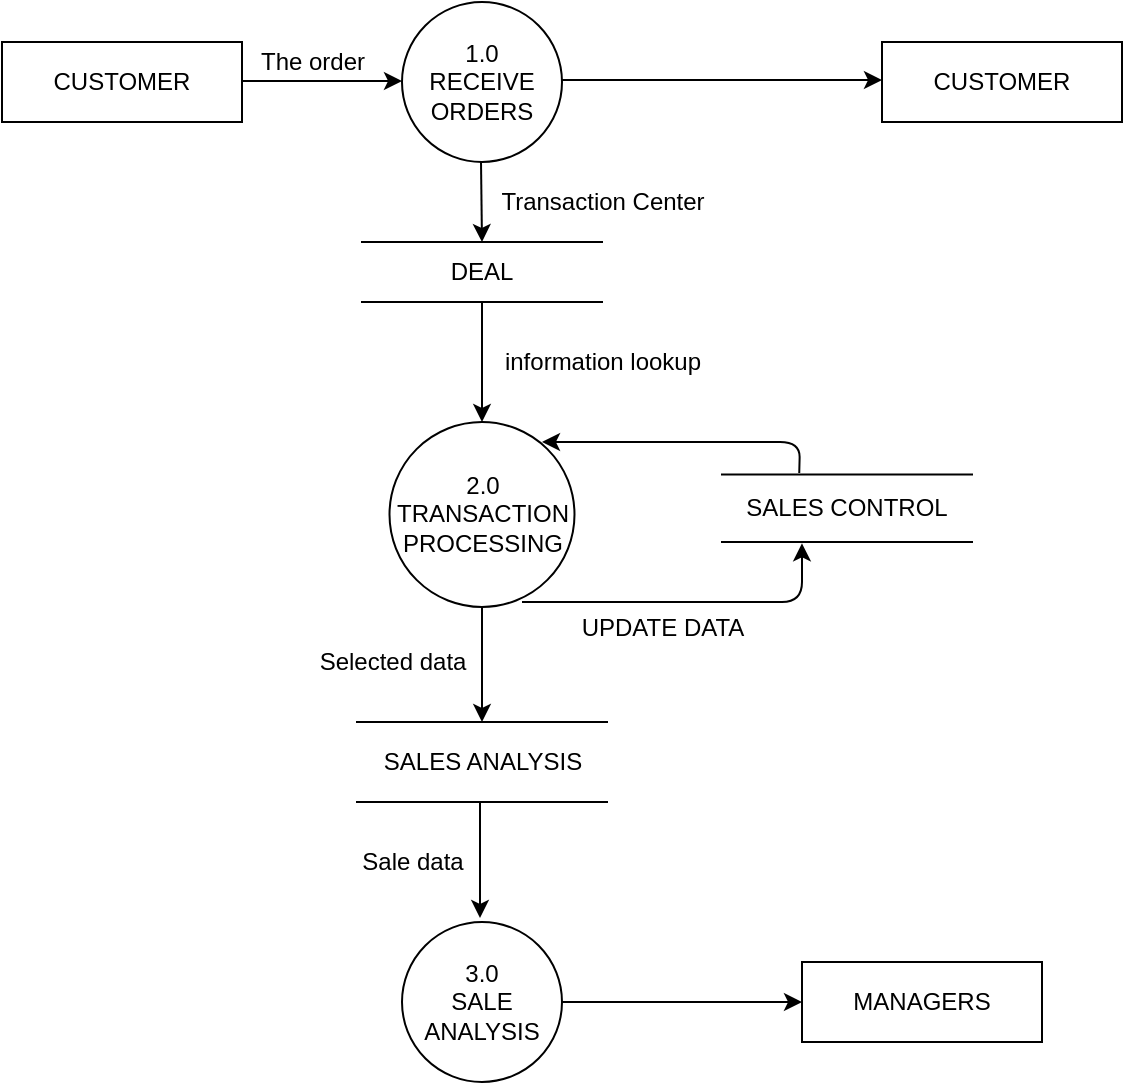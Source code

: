 <mxfile version="14.8.4" type="google"><diagram id="1D5mXrDJQ6PniYj_RR1-" name="Page-1"><mxGraphModel dx="1022" dy="468" grid="1" gridSize="10" guides="1" tooltips="1" connect="1" arrows="1" fold="1" page="1" pageScale="1" pageWidth="827" pageHeight="1169" math="0" shadow="0"><root><mxCell id="0"/><mxCell id="1" parent="0"/><mxCell id="-VgOxEZThbNCf89XqnIE-1" value="&lt;span&gt;CUSTOMER&lt;/span&gt;" style="rounded=0;whiteSpace=wrap;html=1;" parent="1" vertex="1"><mxGeometry x="80" y="80" width="120" height="40" as="geometry"/></mxCell><mxCell id="-VgOxEZThbNCf89XqnIE-2" value="" style="endArrow=classic;html=1;" parent="1" edge="1"><mxGeometry width="50" height="50" relative="1" as="geometry"><mxPoint x="200" y="99.5" as="sourcePoint"/><mxPoint x="280" y="99.5" as="targetPoint"/></mxGeometry></mxCell><mxCell id="-VgOxEZThbNCf89XqnIE-3" value="The order" style="text;html=1;align=center;verticalAlign=middle;resizable=0;points=[];autosize=1;strokeColor=none;" parent="1" vertex="1"><mxGeometry x="200" y="80" width="70" height="20" as="geometry"/></mxCell><mxCell id="-VgOxEZThbNCf89XqnIE-4" value="1.0&lt;br&gt;RECEIVE ORDERS" style="ellipse;whiteSpace=wrap;html=1;aspect=fixed;" parent="1" vertex="1"><mxGeometry x="280" y="60" width="80" height="80" as="geometry"/></mxCell><mxCell id="-VgOxEZThbNCf89XqnIE-5" value="" style="endArrow=classic;html=1;" parent="1" edge="1"><mxGeometry width="50" height="50" relative="1" as="geometry"><mxPoint x="360" y="99" as="sourcePoint"/><mxPoint x="520" y="99" as="targetPoint"/></mxGeometry></mxCell><mxCell id="-VgOxEZThbNCf89XqnIE-6" value="&lt;span&gt;CUSTOMER&lt;/span&gt;" style="rounded=0;whiteSpace=wrap;html=1;" parent="1" vertex="1"><mxGeometry x="520" y="80" width="120" height="40" as="geometry"/></mxCell><mxCell id="-VgOxEZThbNCf89XqnIE-7" value="" style="endArrow=classic;html=1;" parent="1" edge="1"><mxGeometry width="50" height="50" relative="1" as="geometry"><mxPoint x="319.5" y="140" as="sourcePoint"/><mxPoint x="320" y="180" as="targetPoint"/></mxGeometry></mxCell><mxCell id="-VgOxEZThbNCf89XqnIE-9" value="DEAL" style="shape=partialRectangle;whiteSpace=wrap;html=1;left=0;right=0;fillColor=none;" parent="1" vertex="1"><mxGeometry x="260" y="180" width="120" height="30" as="geometry"/></mxCell><mxCell id="-VgOxEZThbNCf89XqnIE-10" value="Transaction Center" style="text;html=1;align=center;verticalAlign=middle;resizable=0;points=[];autosize=1;strokeColor=none;" parent="1" vertex="1"><mxGeometry x="320" y="150" width="120" height="20" as="geometry"/></mxCell><mxCell id="-VgOxEZThbNCf89XqnIE-14" value="information lookup" style="text;html=1;align=center;verticalAlign=middle;resizable=0;points=[];autosize=1;strokeColor=none;" parent="1" vertex="1"><mxGeometry x="325" y="230" width="110" height="20" as="geometry"/></mxCell><mxCell id="-VgOxEZThbNCf89XqnIE-15" value="2.0&lt;br&gt;TRANSACTION PROCESSING" style="ellipse;whiteSpace=wrap;html=1;aspect=fixed;" parent="1" vertex="1"><mxGeometry x="273.75" y="270" width="92.5" height="92.5" as="geometry"/></mxCell><mxCell id="-VgOxEZThbNCf89XqnIE-18" value="Selected data" style="text;html=1;align=center;verticalAlign=middle;resizable=0;points=[];autosize=1;strokeColor=none;" parent="1" vertex="1"><mxGeometry x="230" y="380" width="90" height="20" as="geometry"/></mxCell><mxCell id="-VgOxEZThbNCf89XqnIE-19" value="SALES ANALYSIS" style="shape=partialRectangle;whiteSpace=wrap;html=1;left=0;right=0;fillColor=none;" parent="1" vertex="1"><mxGeometry x="257.5" y="420" width="125" height="40" as="geometry"/></mxCell><mxCell id="-VgOxEZThbNCf89XqnIE-22" value="" style="endArrow=classic;html=1;" parent="1" edge="1"><mxGeometry width="50" height="50" relative="1" as="geometry"><mxPoint x="320" y="210" as="sourcePoint"/><mxPoint x="320" y="270" as="targetPoint"/></mxGeometry></mxCell><mxCell id="-VgOxEZThbNCf89XqnIE-23" value="" style="endArrow=classic;html=1;" parent="1" edge="1"><mxGeometry width="50" height="50" relative="1" as="geometry"><mxPoint x="320" y="362.5" as="sourcePoint"/><mxPoint x="320" y="420" as="targetPoint"/></mxGeometry></mxCell><mxCell id="-VgOxEZThbNCf89XqnIE-24" value="" style="endArrow=classic;html=1;" parent="1" edge="1"><mxGeometry width="50" height="50" relative="1" as="geometry"><mxPoint x="319" y="460" as="sourcePoint"/><mxPoint x="319" y="518" as="targetPoint"/></mxGeometry></mxCell><mxCell id="-VgOxEZThbNCf89XqnIE-25" value="Sale data" style="text;html=1;align=center;verticalAlign=middle;resizable=0;points=[];autosize=1;strokeColor=none;" parent="1" vertex="1"><mxGeometry x="250" y="480" width="70" height="20" as="geometry"/></mxCell><mxCell id="-VgOxEZThbNCf89XqnIE-26" value="3.0&lt;br&gt;SALE ANALYSIS" style="ellipse;whiteSpace=wrap;html=1;aspect=fixed;" parent="1" vertex="1"><mxGeometry x="280" y="520" width="80" height="80" as="geometry"/></mxCell><mxCell id="-VgOxEZThbNCf89XqnIE-27" value="" style="endArrow=classic;html=1;exitX=1;exitY=0.5;exitDx=0;exitDy=0;" parent="1" source="-VgOxEZThbNCf89XqnIE-26" edge="1"><mxGeometry width="50" height="50" relative="1" as="geometry"><mxPoint x="390" y="610" as="sourcePoint"/><mxPoint x="480" y="560" as="targetPoint"/></mxGeometry></mxCell><mxCell id="-VgOxEZThbNCf89XqnIE-28" value="MANAGERS" style="rounded=0;whiteSpace=wrap;html=1;" parent="1" vertex="1"><mxGeometry x="480" y="540" width="120" height="40" as="geometry"/></mxCell><mxCell id="-VgOxEZThbNCf89XqnIE-30" value="SALES CONTROL" style="shape=partialRectangle;whiteSpace=wrap;html=1;left=0;right=0;fillColor=none;" parent="1" vertex="1"><mxGeometry x="440" y="296.25" width="125" height="33.75" as="geometry"/></mxCell><mxCell id="-VgOxEZThbNCf89XqnIE-37" value="" style="endArrow=classic;html=1;entryX=0.32;entryY=1.02;entryDx=0;entryDy=0;entryPerimeter=0;" parent="1" edge="1" target="-VgOxEZThbNCf89XqnIE-30"><mxGeometry width="50" height="50" relative="1" as="geometry"><mxPoint x="340" y="360" as="sourcePoint"/><mxPoint x="480" y="340" as="targetPoint"/><Array as="points"><mxPoint x="480" y="360"/></Array></mxGeometry></mxCell><mxCell id="-VgOxEZThbNCf89XqnIE-38" value="UPDATE DATA" style="text;html=1;align=center;verticalAlign=middle;resizable=0;points=[];autosize=1;strokeColor=none;" parent="1" vertex="1"><mxGeometry x="360" y="362.5" width="100" height="20" as="geometry"/></mxCell><mxCell id="-VgOxEZThbNCf89XqnIE-40" value="" style="endArrow=classic;html=1;exitX=0.309;exitY=-0.023;exitDx=0;exitDy=0;exitPerimeter=0;" parent="1" source="-VgOxEZThbNCf89XqnIE-30" edge="1"><mxGeometry width="50" height="50" relative="1" as="geometry"><mxPoint x="480" y="290" as="sourcePoint"/><mxPoint x="350" y="280" as="targetPoint"/><Array as="points"><mxPoint x="479" y="280"/></Array></mxGeometry></mxCell></root></mxGraphModel></diagram></mxfile>